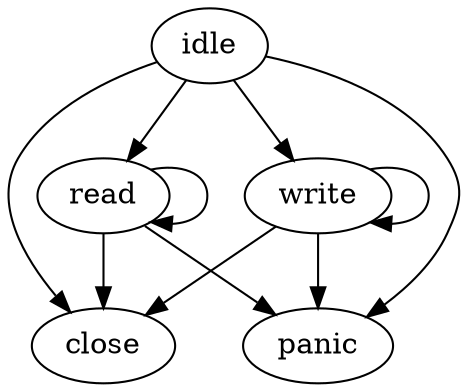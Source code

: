 digraph modes {
    "idle" -> "read";
    "idle" -> "write";
    "idle" -> "close";
    "idle" -> "panic";

    "read" -> "read";
    "read" -> "close";
    "read" -> "panic";

    "write" -> "write";
    "write" -> "close";
    "write" -> "panic";
}
